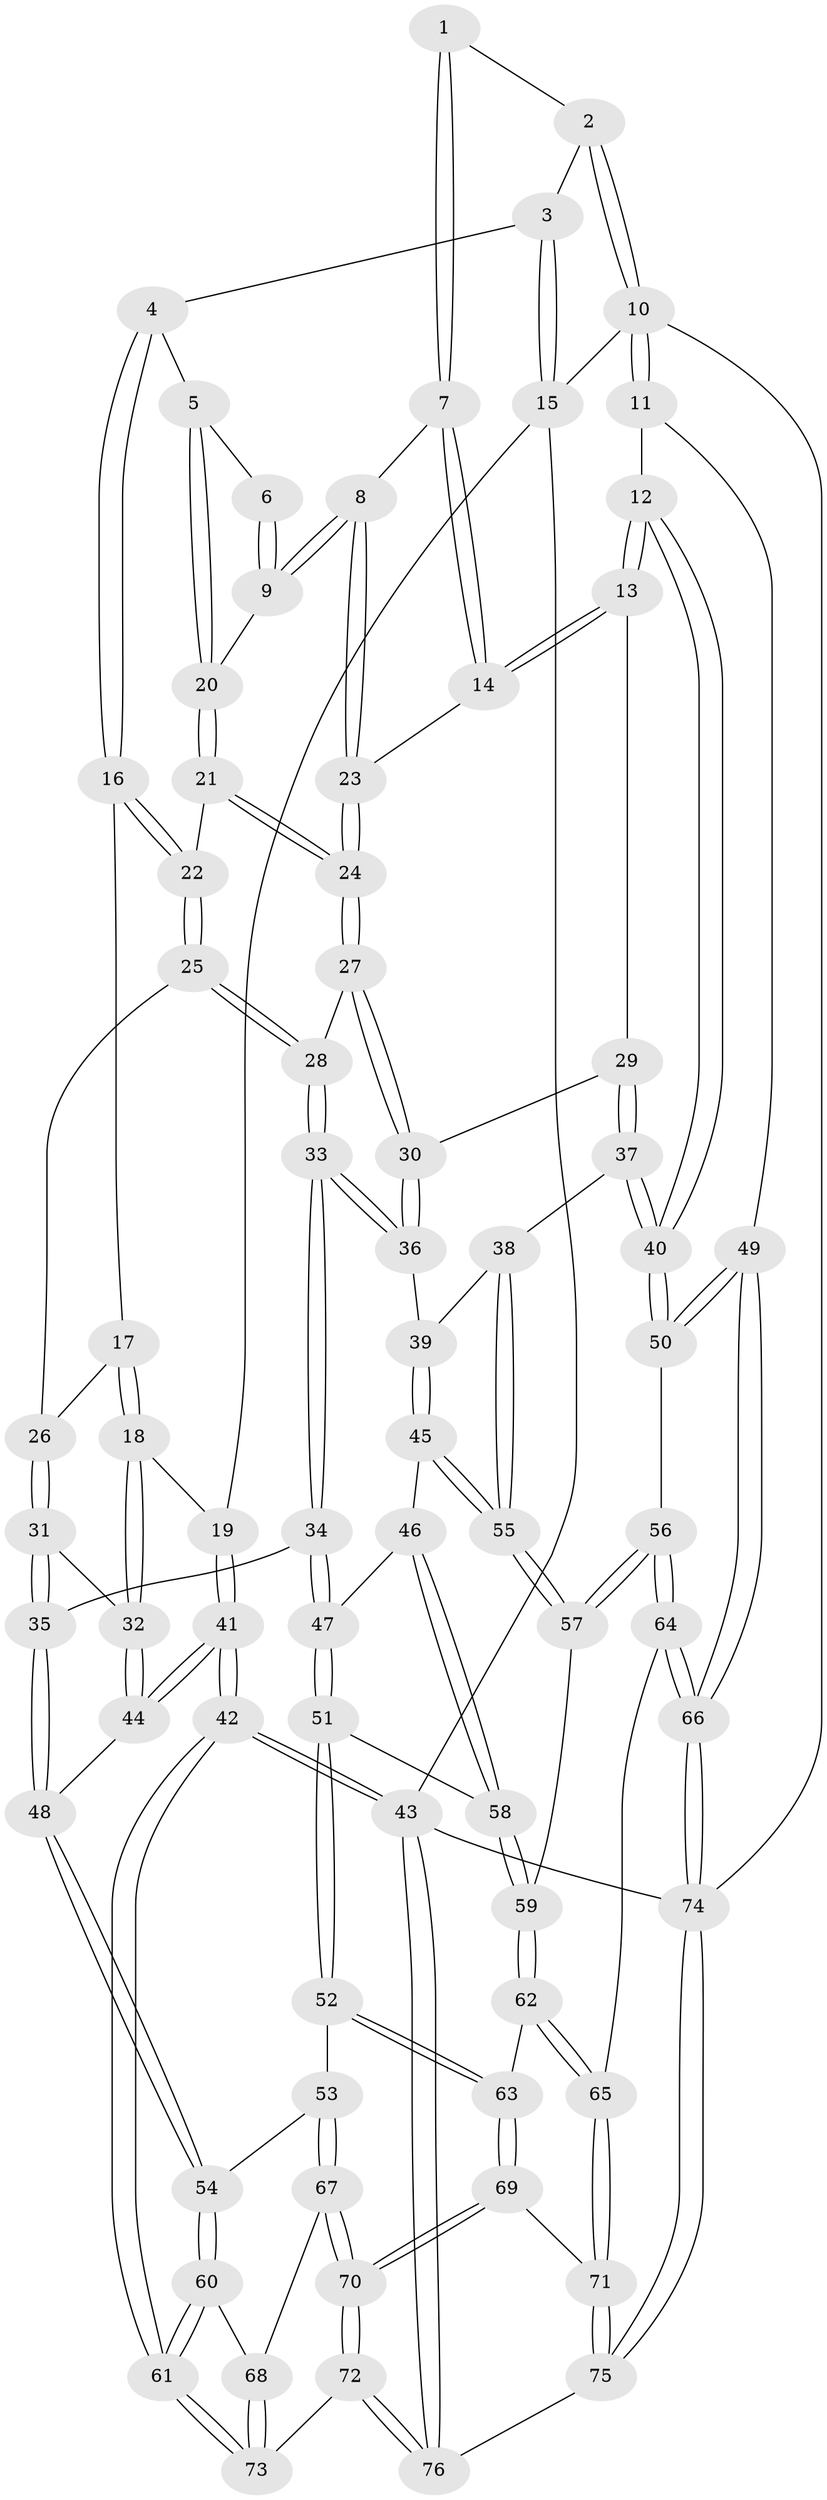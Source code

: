 // coarse degree distribution, {5: 0.39473684210526316, 6: 0.10526315789473684, 3: 0.10526315789473684, 2: 0.02631578947368421, 8: 0.02631578947368421, 4: 0.3157894736842105, 7: 0.02631578947368421}
// Generated by graph-tools (version 1.1) at 2025/21/03/04/25 18:21:19]
// undirected, 76 vertices, 187 edges
graph export_dot {
graph [start="1"]
  node [color=gray90,style=filled];
  1 [pos="+0.7399041827906385+0"];
  2 [pos="+0.74547886194534+0"];
  3 [pos="+0.35252260882876607+0"];
  4 [pos="+0.3650578785253821+0"];
  5 [pos="+0.5029064672512084+0.08647581093523554"];
  6 [pos="+0.6163799978247383+0.03187247799648846"];
  7 [pos="+0.74664343817027+0"];
  8 [pos="+0.6542416356973899+0.16160771594199333"];
  9 [pos="+0.564043091460145+0.13085060100493517"];
  10 [pos="+1+0"];
  11 [pos="+1+0.2590973496933591"];
  12 [pos="+1+0.2704051645450413"];
  13 [pos="+0.9834456196341156+0.26084463638212335"];
  14 [pos="+0.9043337749371602+0.2292116233383069"];
  15 [pos="+0+0"];
  16 [pos="+0.3417729519904684+0.13937995191453129"];
  17 [pos="+0.2777903434877145+0.1962393606434709"];
  18 [pos="+0+0.18084774488352715"];
  19 [pos="+0+0.03492648571272234"];
  20 [pos="+0.5246454164770182+0.12689079246139137"];
  21 [pos="+0.48385193945116317+0.2054949710370123"];
  22 [pos="+0.44900816989157394+0.23597021812705832"];
  23 [pos="+0.683745800685324+0.2548019230027585"];
  24 [pos="+0.6660997728441064+0.28166087405444423"];
  25 [pos="+0.4360699398237167+0.3114986971236621"];
  26 [pos="+0.3210733870634673+0.3186285407051863"];
  27 [pos="+0.64823046422393+0.334369139580257"];
  28 [pos="+0.47739467583184797+0.3668705494078347"];
  29 [pos="+0.6980926545626217+0.4096994196503979"];
  30 [pos="+0.6773114191619102+0.39374363011045355"];
  31 [pos="+0.24258942833837388+0.3866268874441417"];
  32 [pos="+0.18276671632659422+0.4058559611813478"];
  33 [pos="+0.46153336314983157+0.46451877774659667"];
  34 [pos="+0.4512093071197903+0.4812265186314521"];
  35 [pos="+0.3991995822130137+0.47935813399653837"];
  36 [pos="+0.5990820267776921+0.48726567264022375"];
  37 [pos="+0.7737261967671958+0.5070279265384137"];
  38 [pos="+0.7069283091688412+0.538561798345399"];
  39 [pos="+0.6009854142405335+0.49336563500772973"];
  40 [pos="+0.7952340380420153+0.5163380097308575"];
  41 [pos="+0+0.5587955447613977"];
  42 [pos="+0+0.9488598001922066"];
  43 [pos="+0+1"];
  44 [pos="+0.16369107499716604+0.5507558124403328"];
  45 [pos="+0.6030303882059327+0.5869878583720342"];
  46 [pos="+0.5853597552706592+0.5858688482977888"];
  47 [pos="+0.45658893837181+0.5241554043917361"];
  48 [pos="+0.19561965606951948+0.5987121893438476"];
  49 [pos="+1+0.7632379600628404"];
  50 [pos="+0.8438973461882879+0.6206840535490709"];
  51 [pos="+0.4188430658630088+0.6500575385305605"];
  52 [pos="+0.4022427916910767+0.6655227239408589"];
  53 [pos="+0.31104359303463475+0.7000082482172324"];
  54 [pos="+0.21013697286527697+0.6405346928830112"];
  55 [pos="+0.6236772857125724+0.6022498089456104"];
  56 [pos="+0.6931747453948467+0.7240318634722095"];
  57 [pos="+0.6476387469617416+0.7021148978647272"];
  58 [pos="+0.4956933726497297+0.6600117907453138"];
  59 [pos="+0.5980575890674118+0.7174907393319128"];
  60 [pos="+0.06301638982367491+0.8014304903357682"];
  61 [pos="+0+0.925679910886339"];
  62 [pos="+0.5477227675869993+0.7750868022138017"];
  63 [pos="+0.5115068163245262+0.7929093891747458"];
  64 [pos="+0.7104747082557309+0.7989965085155435"];
  65 [pos="+0.6275582449936843+0.8683289510907063"];
  66 [pos="+1+1"];
  67 [pos="+0.3173206746106733+0.7531050846828102"];
  68 [pos="+0.17878103769909898+0.8627432275788798"];
  69 [pos="+0.4661092228881254+0.8952984268049916"];
  70 [pos="+0.38106736801015534+0.9399079534846458"];
  71 [pos="+0.6020015425959689+0.9163950972144993"];
  72 [pos="+0.34524391387606823+1"];
  73 [pos="+0.24614137761100496+0.9569348669493568"];
  74 [pos="+1+1"];
  75 [pos="+0.787218089597746+1"];
  76 [pos="+0.34774804955825256+1"];
  1 -- 2;
  1 -- 7;
  1 -- 7;
  2 -- 3;
  2 -- 10;
  2 -- 10;
  3 -- 4;
  3 -- 15;
  3 -- 15;
  4 -- 5;
  4 -- 16;
  4 -- 16;
  5 -- 6;
  5 -- 20;
  5 -- 20;
  6 -- 9;
  6 -- 9;
  7 -- 8;
  7 -- 14;
  7 -- 14;
  8 -- 9;
  8 -- 9;
  8 -- 23;
  8 -- 23;
  9 -- 20;
  10 -- 11;
  10 -- 11;
  10 -- 15;
  10 -- 74;
  11 -- 12;
  11 -- 49;
  12 -- 13;
  12 -- 13;
  12 -- 40;
  12 -- 40;
  13 -- 14;
  13 -- 14;
  13 -- 29;
  14 -- 23;
  15 -- 19;
  15 -- 43;
  16 -- 17;
  16 -- 22;
  16 -- 22;
  17 -- 18;
  17 -- 18;
  17 -- 26;
  18 -- 19;
  18 -- 32;
  18 -- 32;
  19 -- 41;
  19 -- 41;
  20 -- 21;
  20 -- 21;
  21 -- 22;
  21 -- 24;
  21 -- 24;
  22 -- 25;
  22 -- 25;
  23 -- 24;
  23 -- 24;
  24 -- 27;
  24 -- 27;
  25 -- 26;
  25 -- 28;
  25 -- 28;
  26 -- 31;
  26 -- 31;
  27 -- 28;
  27 -- 30;
  27 -- 30;
  28 -- 33;
  28 -- 33;
  29 -- 30;
  29 -- 37;
  29 -- 37;
  30 -- 36;
  30 -- 36;
  31 -- 32;
  31 -- 35;
  31 -- 35;
  32 -- 44;
  32 -- 44;
  33 -- 34;
  33 -- 34;
  33 -- 36;
  33 -- 36;
  34 -- 35;
  34 -- 47;
  34 -- 47;
  35 -- 48;
  35 -- 48;
  36 -- 39;
  37 -- 38;
  37 -- 40;
  37 -- 40;
  38 -- 39;
  38 -- 55;
  38 -- 55;
  39 -- 45;
  39 -- 45;
  40 -- 50;
  40 -- 50;
  41 -- 42;
  41 -- 42;
  41 -- 44;
  41 -- 44;
  42 -- 43;
  42 -- 43;
  42 -- 61;
  42 -- 61;
  43 -- 76;
  43 -- 76;
  43 -- 74;
  44 -- 48;
  45 -- 46;
  45 -- 55;
  45 -- 55;
  46 -- 47;
  46 -- 58;
  46 -- 58;
  47 -- 51;
  47 -- 51;
  48 -- 54;
  48 -- 54;
  49 -- 50;
  49 -- 50;
  49 -- 66;
  49 -- 66;
  50 -- 56;
  51 -- 52;
  51 -- 52;
  51 -- 58;
  52 -- 53;
  52 -- 63;
  52 -- 63;
  53 -- 54;
  53 -- 67;
  53 -- 67;
  54 -- 60;
  54 -- 60;
  55 -- 57;
  55 -- 57;
  56 -- 57;
  56 -- 57;
  56 -- 64;
  56 -- 64;
  57 -- 59;
  58 -- 59;
  58 -- 59;
  59 -- 62;
  59 -- 62;
  60 -- 61;
  60 -- 61;
  60 -- 68;
  61 -- 73;
  61 -- 73;
  62 -- 63;
  62 -- 65;
  62 -- 65;
  63 -- 69;
  63 -- 69;
  64 -- 65;
  64 -- 66;
  64 -- 66;
  65 -- 71;
  65 -- 71;
  66 -- 74;
  66 -- 74;
  67 -- 68;
  67 -- 70;
  67 -- 70;
  68 -- 73;
  68 -- 73;
  69 -- 70;
  69 -- 70;
  69 -- 71;
  70 -- 72;
  70 -- 72;
  71 -- 75;
  71 -- 75;
  72 -- 73;
  72 -- 76;
  72 -- 76;
  74 -- 75;
  74 -- 75;
  75 -- 76;
}
